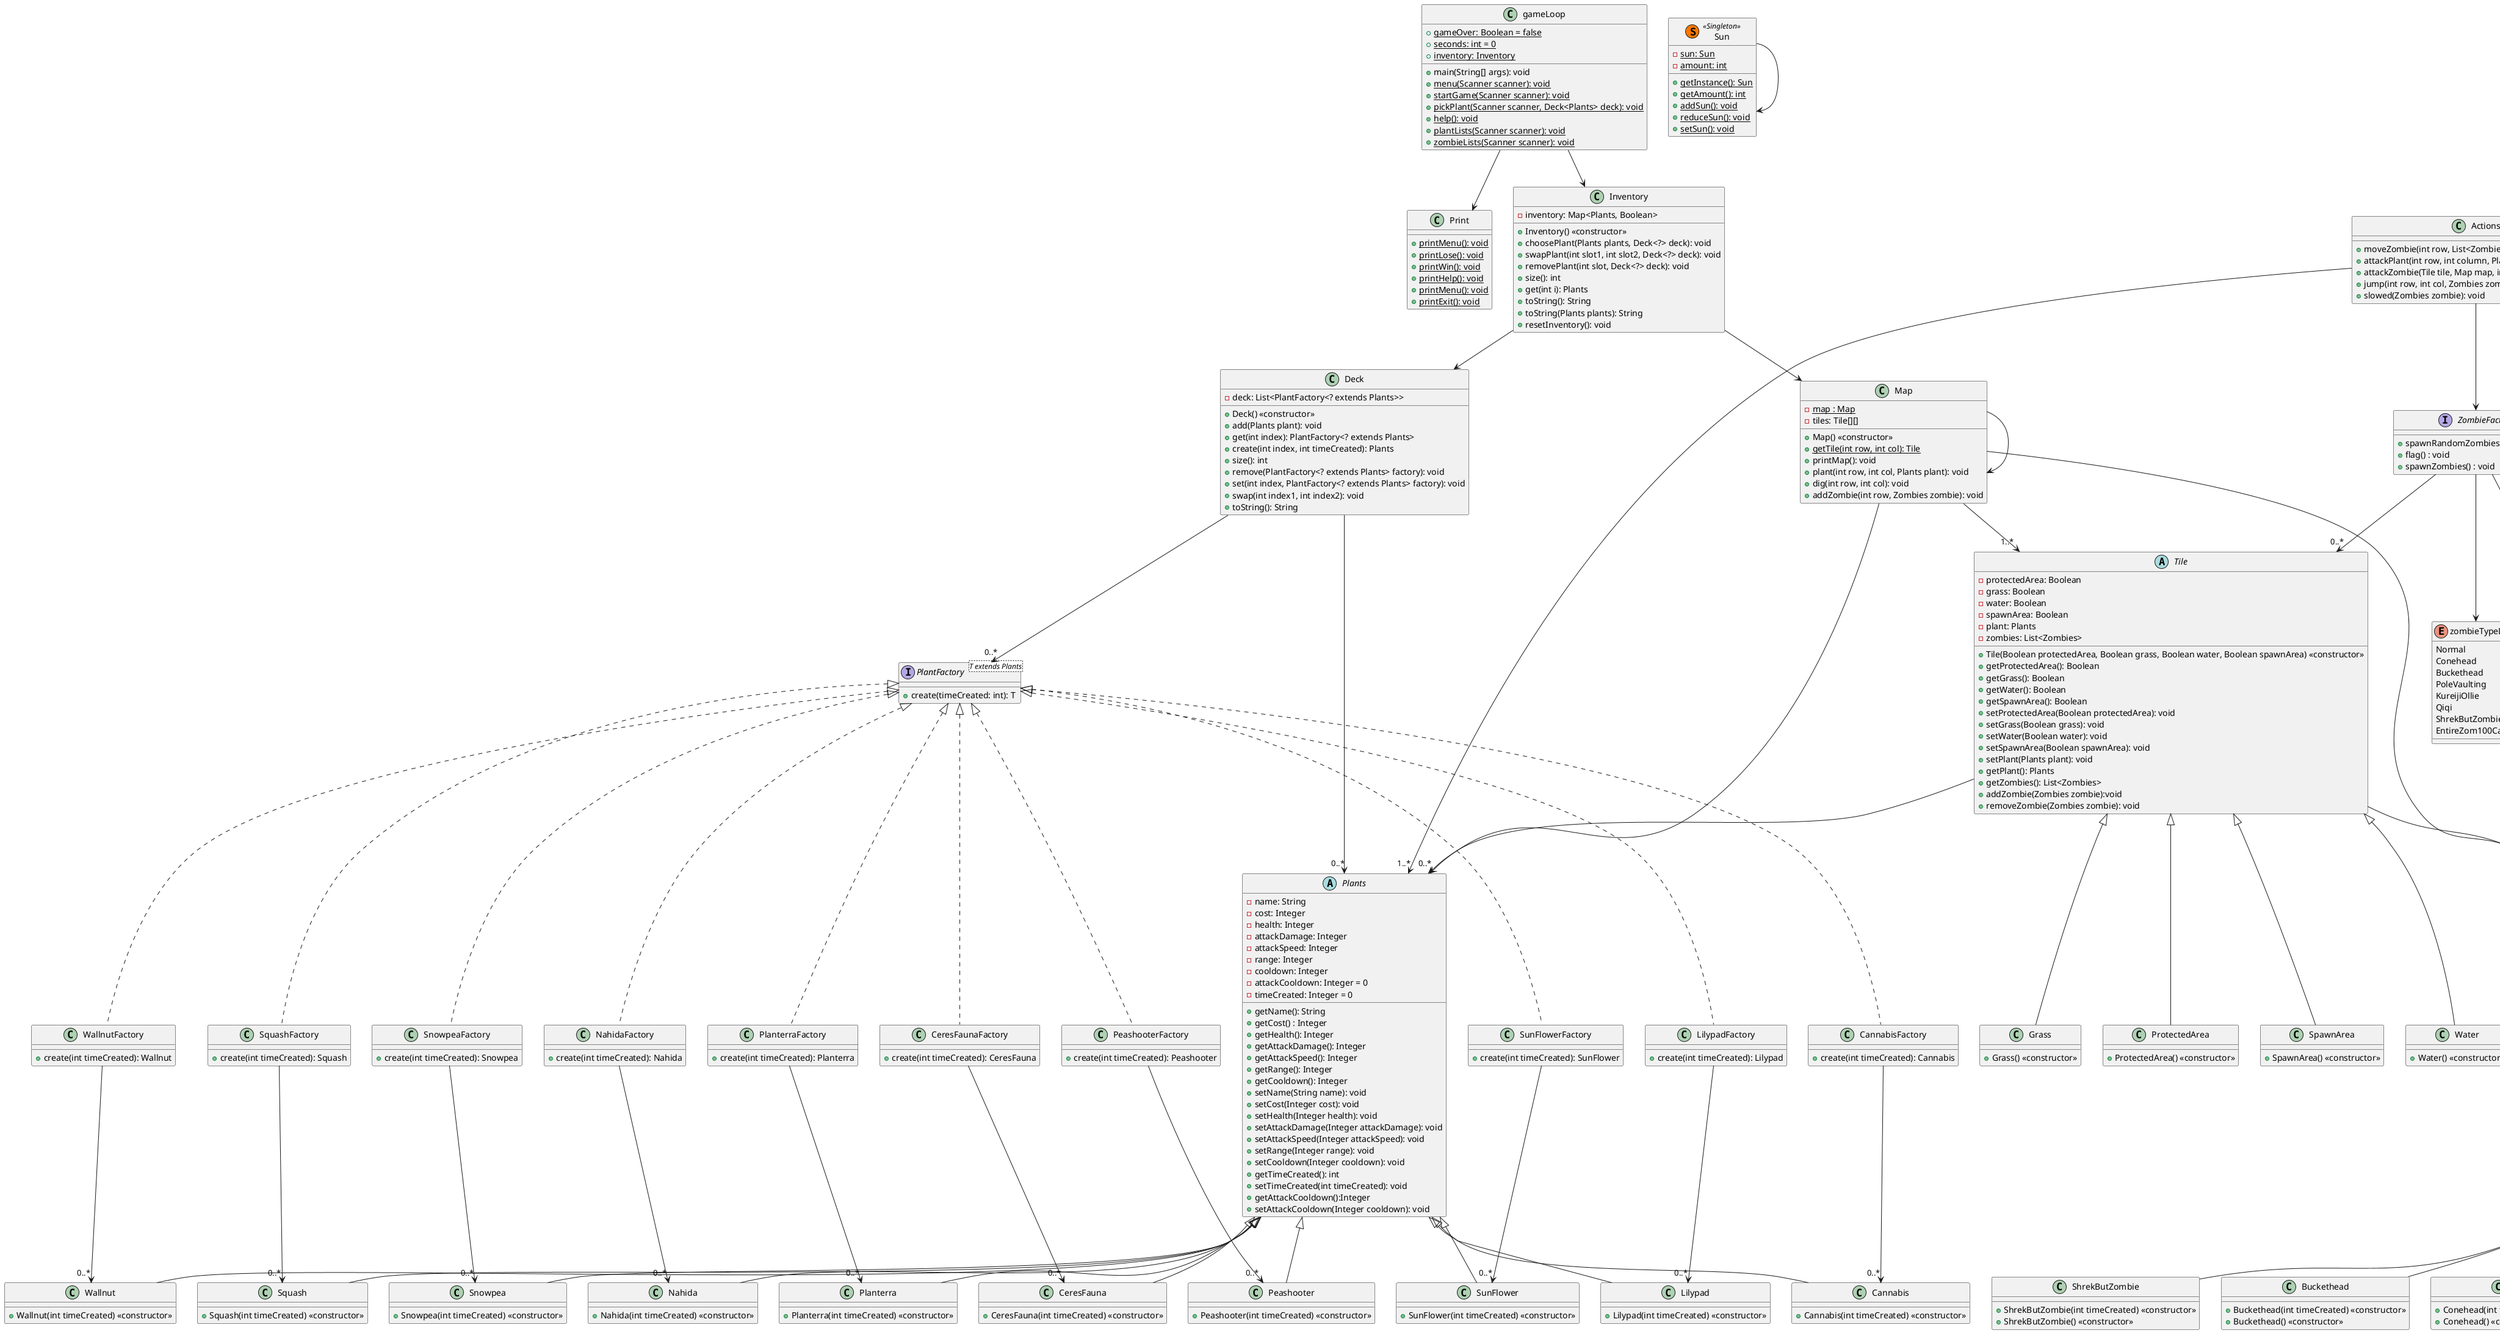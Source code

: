@startuml
'https://plantuml.com/class-diagram

abstract class Zombies {
    - name: String
    - health: Integer
    - attackDamage: Integer
    - attackSpeed: Integer
    - isAquatic: Boolean
    - timeCreated: int
    - statusEffect: int = 0
    - ability: int = 0
    - slowed: boolean = false
    + {static} zoms =  List<Zombies>
    + {static} amount:  int = 0
    + Zombies(String name, Integer health, Integer attackDamage, Integer attackSpeed, Boolean isAquatic, int timeCreated) <<constructor>>
    + Zombies(String name, Integer health, Integer attackDamage, Integer attackSpeed, Boolean isAquatic) <<constructor>>
    + setStatusEffect(int a): void
    + setSlowed(boolean slowed): void
    + getSlowed(): boolean
    + getName(): String
    + getHealth(): Integer
    + getAttackDamage(): Integer
    + getAttackSpeed(): Integer
    + getIsAquatic(): Boolean
    + setName(String name): void
    + setHealth(Integer health): void
    + setAttackDamage(Integer attackDamage): void
    + setAttackSpeed(Integer attackSpeed): void
    + setIsAquatic(Boolean isAquatic): void
    + getTimeCreated(): int
    + setNextHop(boolean hop): void
    + getNextHop(): boolean
    + {static} addZombie: void
    + {static} toString(Zombies zom): String
}

class Buckethead extends Zombies{
    + Buckethead(int timeCreated) <<constructor>>
    + Buckethead() <<constructor>>
}

class Conehead extends Zombies{
    + Conehead(int timeCreated) <<constructor>>
    + Conehead() <<constructor>>
}
class DolphinRider extends Zombies{
    + DolphinRider(int timeCreated) <<constructor>>
    + DolphinRider() <<constructor>>
}

class DuckyTube extends Zombies{
    + DuckyTube(int timeCreated) <<constructor>>
    + DuckyTube() <<constructor>>
}

class EntireZoom100Cast extends Zombies{
    + EntireZoom100Cast(int timeCreated) <<constructor>>
    + EntireZoom100Cast() <<constructor>>
}

class KureijiOllie extends Zombies{
    + KureijiOllie(int timeCreated) <<constructor>>
    + KureijiOllie() <<constructor>>
}

class Normal extends Zombies{
    + Normal(int timeCreated) <<constructor>>
    + Normal() <<constructor>>
}

class PoleVaulting extends Zombies{
    + PoleVaulting(int timeCreated) <<constructor>>
    + PoleVaulting() <<constructor>>
}

class Qiqi extends Zombies{
    + Qiqi(int timeCreated) <<constructor>>
    + Qiqi() <<constructor>>
}

class ShrekButZombie extends Zombies{
    + ShrekButZombie(int timeCreated) <<constructor>>
    + ShrekButZombie() <<constructor>>
}

abstract class Plants{
    - name: String
    - cost: Integer
    - health: Integer
    - attackDamage: Integer
    - attackSpeed: Integer
    - range: Integer
    - cooldown: Integer
    - attackCooldown: Integer = 0
    - timeCreated: Integer = 0
    + getName(): String
    + getCost() : Integer
    + getHealth(): Integer
    + getAttackDamage(): Integer
    + getAttackSpeed(): Integer
    + getRange(): Integer
    + getCooldown(): Integer
    + setName(String name): void
    + setCost(Integer cost): void
    + setHealth(Integer health): void
    + setAttackDamage(Integer attackDamage): void
    + setAttackSpeed(Integer attackSpeed): void
    + setRange(Integer range): void
    + setCooldown(Integer cooldown): void
    + getTimeCreated(): int
    + setTimeCreated(int timeCreated): void
    + getAttackCooldown():Integer
    + setAttackCooldown(Integer cooldown): void
}

class Cannabis extends Plants{
    + Cannabis(int timeCreated) <<constructor>>
}

class CeresFauna extends Plants{
    + CeresFauna(int timeCreated) <<constructor>>
}

class Lilypad extends Plants{
    + Lilypad(int timeCreated) <<constructor>>
}

class Nahida extends Plants{
    + Nahida(int timeCreated) <<constructor>>
}

class Peashooter extends Plants{
    + Peashooter(int timeCreated) <<constructor>>
}

class Planterra extends Plants{
    + Planterra(int timeCreated) <<constructor>>
}

class Snowpea extends Plants{
    + Snowpea(int timeCreated) <<constructor>>
}

class Squash extends Plants{
    + Squash(int timeCreated) <<constructor>>
}

class SunFlower extends Plants{
    + SunFlower(int timeCreated) <<constructor>>
}

class Wallnut extends Plants{
    + Wallnut(int timeCreated) <<constructor>>
}

abstract class Tile{
    - protectedArea: Boolean
    - grass: Boolean
    - water: Boolean
    - spawnArea: Boolean
    - plant: Plants
    - zombies: List<Zombies>

    + Tile(Boolean protectedArea, Boolean grass, Boolean water, Boolean spawnArea) <<constructor>>
    + getProtectedArea(): Boolean
    + getGrass(): Boolean
    + getWater(): Boolean
    + getSpawnArea(): Boolean
    + setProtectedArea(Boolean protectedArea): void
    + setGrass(Boolean grass): void
    + setWater(Boolean water): void
    + setSpawnArea(Boolean spawnArea): void
    + setPlant(Plants plant): void
    + getPlant(): Plants
    + getZombies(): List<Zombies>
    + addZombie(Zombies zombie):void
    + removeZombie(Zombies zombie): void
}

class Grass extends Tile{
    + Grass() <<constructor>>
}

class ProtectedArea extends Tile{
    + ProtectedArea() <<constructor>>
}

class SpawnArea extends Tile{
    + SpawnArea() <<constructor>>
}

class Water extends Tile{
    + Water() <<constructor>>
}

interface ZombieFactory{
    + spawnRandomZombies(Tile tile): void
    + flag() : void
    + spawnZombies() : void
}

enum zombieTypeLand{
    Normal
    Conehead
    Buckethead
    PoleVaulting
    KureijiOllie
    Qiqi
    ShrekButZombie
    EntireZom100Cast
}
enum zombieTypeWater{
    DolphinRider
    DuckyTube
}

ZombieFactory --> zombieTypeLand
ZombieFactory --> zombieTypeWater

interface PlantFactory<T extends Plants> {
    +create(timeCreated: int): T
}

class Actions {
    + moveZombie(int row, List<Zombies> zombies): void
    + attackPlant(int row, int column, Plants plant): void
    + attackZombie(Tile tile, Map map, int row, int column): void
    + jump(int row, int col, Zombies zombie): void
    + slowed(Zombies zombie): void
}

class Map{
    - {static} map : Map
    - tiles: Tile[][]
    + Map() <<constructor>>
    + {static} getTile(int row, int col): Tile
    + printMap(): void
    + plant(int row, int col, Plants plant): void
    + dig(int row, int col): void
    + addZombie(int row, Zombies zombie): void
}

class gameLoop{
    + {static} gameOver: Boolean = false
    + {static} seconds: int = 0
    + {static} inventory: Inventory
    + main(String[] args): void
    + {static} menu(Scanner scanner): void
    + {static} startGame(Scanner scanner): void
    + {static} pickPlant(Scanner scanner, Deck<Plants> deck): void
    + {static} help(): void
    + {static} plantLists(Scanner scanner): void
    + {static} zombieLists(Scanner scanner): void
}

class Inventory{
    - inventory: Map<Plants, Boolean>
    + Inventory() <<constructor>>
    + choosePlant(Plants plants, Deck<?> deck): void
    + swapPlant(int slot1, int slot2, Deck<?> deck): void
    + removePlant(int slot, Deck<?> deck): void
    + size(): int
    + get(int i): Plants
    + toString(): String
    + toString(Plants plants): String
    + resetInventory(): void
}

class Deck{
    - deck: List<PlantFactory<? extends Plants>>
    + Deck() <<constructor>>
    + add(Plants plant): void
    + get(int index): PlantFactory<? extends Plants>
    + create(int index, int timeCreated): Plants
    + size(): int
    + remove(PlantFactory<? extends Plants> factory): void
    + set(int index, PlantFactory<? extends Plants> factory): void
    + swap(int index1, int index2): void
    + toString(): String
}

class PeashooterFactory implements PlantFactory<Peashooter>{
    + create(int timeCreated): Peashooter
}

class SunFlowerFactory implements PlantFactory<SunFlower>{
    + create(int timeCreated): SunFlower
}

class LilypadFactory implements PlantFactory<Lilypad>{
    + create(int timeCreated): Lilypad
}

class WallnutFactory implements PlantFactory<Wallnut>{
    + create(int timeCreated): Wallnut
}

class SquashFactory implements PlantFactory<Squash>{
    + create(int timeCreated): Squash
}

class SnowpeaFactory implements PlantFactory<Snowpea>{
    + create(int timeCreated): Snowpea
}

class NahidaFactory implements PlantFactory<Nahida>{
    + create(int timeCreated): Nahida
}

class PlanterraFactory implements PlantFactory<Planterra>{
    + create(int timeCreated): Planterra
}

class CannabisFactory implements PlantFactory<Cannabis>{
    + create(int timeCreated): Cannabis
}

class CeresFaunaFactory implements PlantFactory<CeresFauna>{
    + create(int timeCreated): CeresFauna
}

class Sun << (S,#FF7700) Singleton >>{
    - {static} sun: Sun
    - {static} amount: int
    + {static} getInstance(): Sun
    + {static} getAmount(): int
    + {static} addSun(): void
    + {static} reduceSun(): void
    + {static} setSun(): void
}

class Print{
    +{static} printMenu(): void
    +{static} printLose(): void
    +{static} printWin(): void
    +{static} printHelp(): void
    +{static} printMenu(): void
    +{static} printExit(): void
}

gameLoop --> Print
Sun --> Sun
Map --> Map

' Relationships between Plant Factories and Plants
CannabisFactory --> "0..*" Cannabis
CeresFaunaFactory --> "0..*" CeresFauna
LilypadFactory --> "0..*" Lilypad
NahidaFactory --> "0..*" Nahida
PeashooterFactory --> "0..*" Peashooter
PlanterraFactory --> "0..*" Planterra
SnowpeaFactory --> "0..*" Snowpea
SquashFactory --> "0..*" Squash
SunFlowerFactory --> "0..*" SunFlower
WallnutFactory --> "0..*" Wallnut

ZombieFactory --> "0..*" Tile

' Relationships between Tiles and Plants/Zombies
Tile --> "0..*" Plants
Tile --> "0..*" Zombies

Actions --> ZombieFactory
Actions --> "1..*" Zombies
Actions --> "1..*" Plants
Map --> "1..*" Tile
Map --> Plants
Map --> Zombies
gameLoop --> Inventory
Inventory --> Deck
Inventory --> Map
Deck --> "0..*" Plants
Deck --> "0..*" PlantFactory

@enduml
